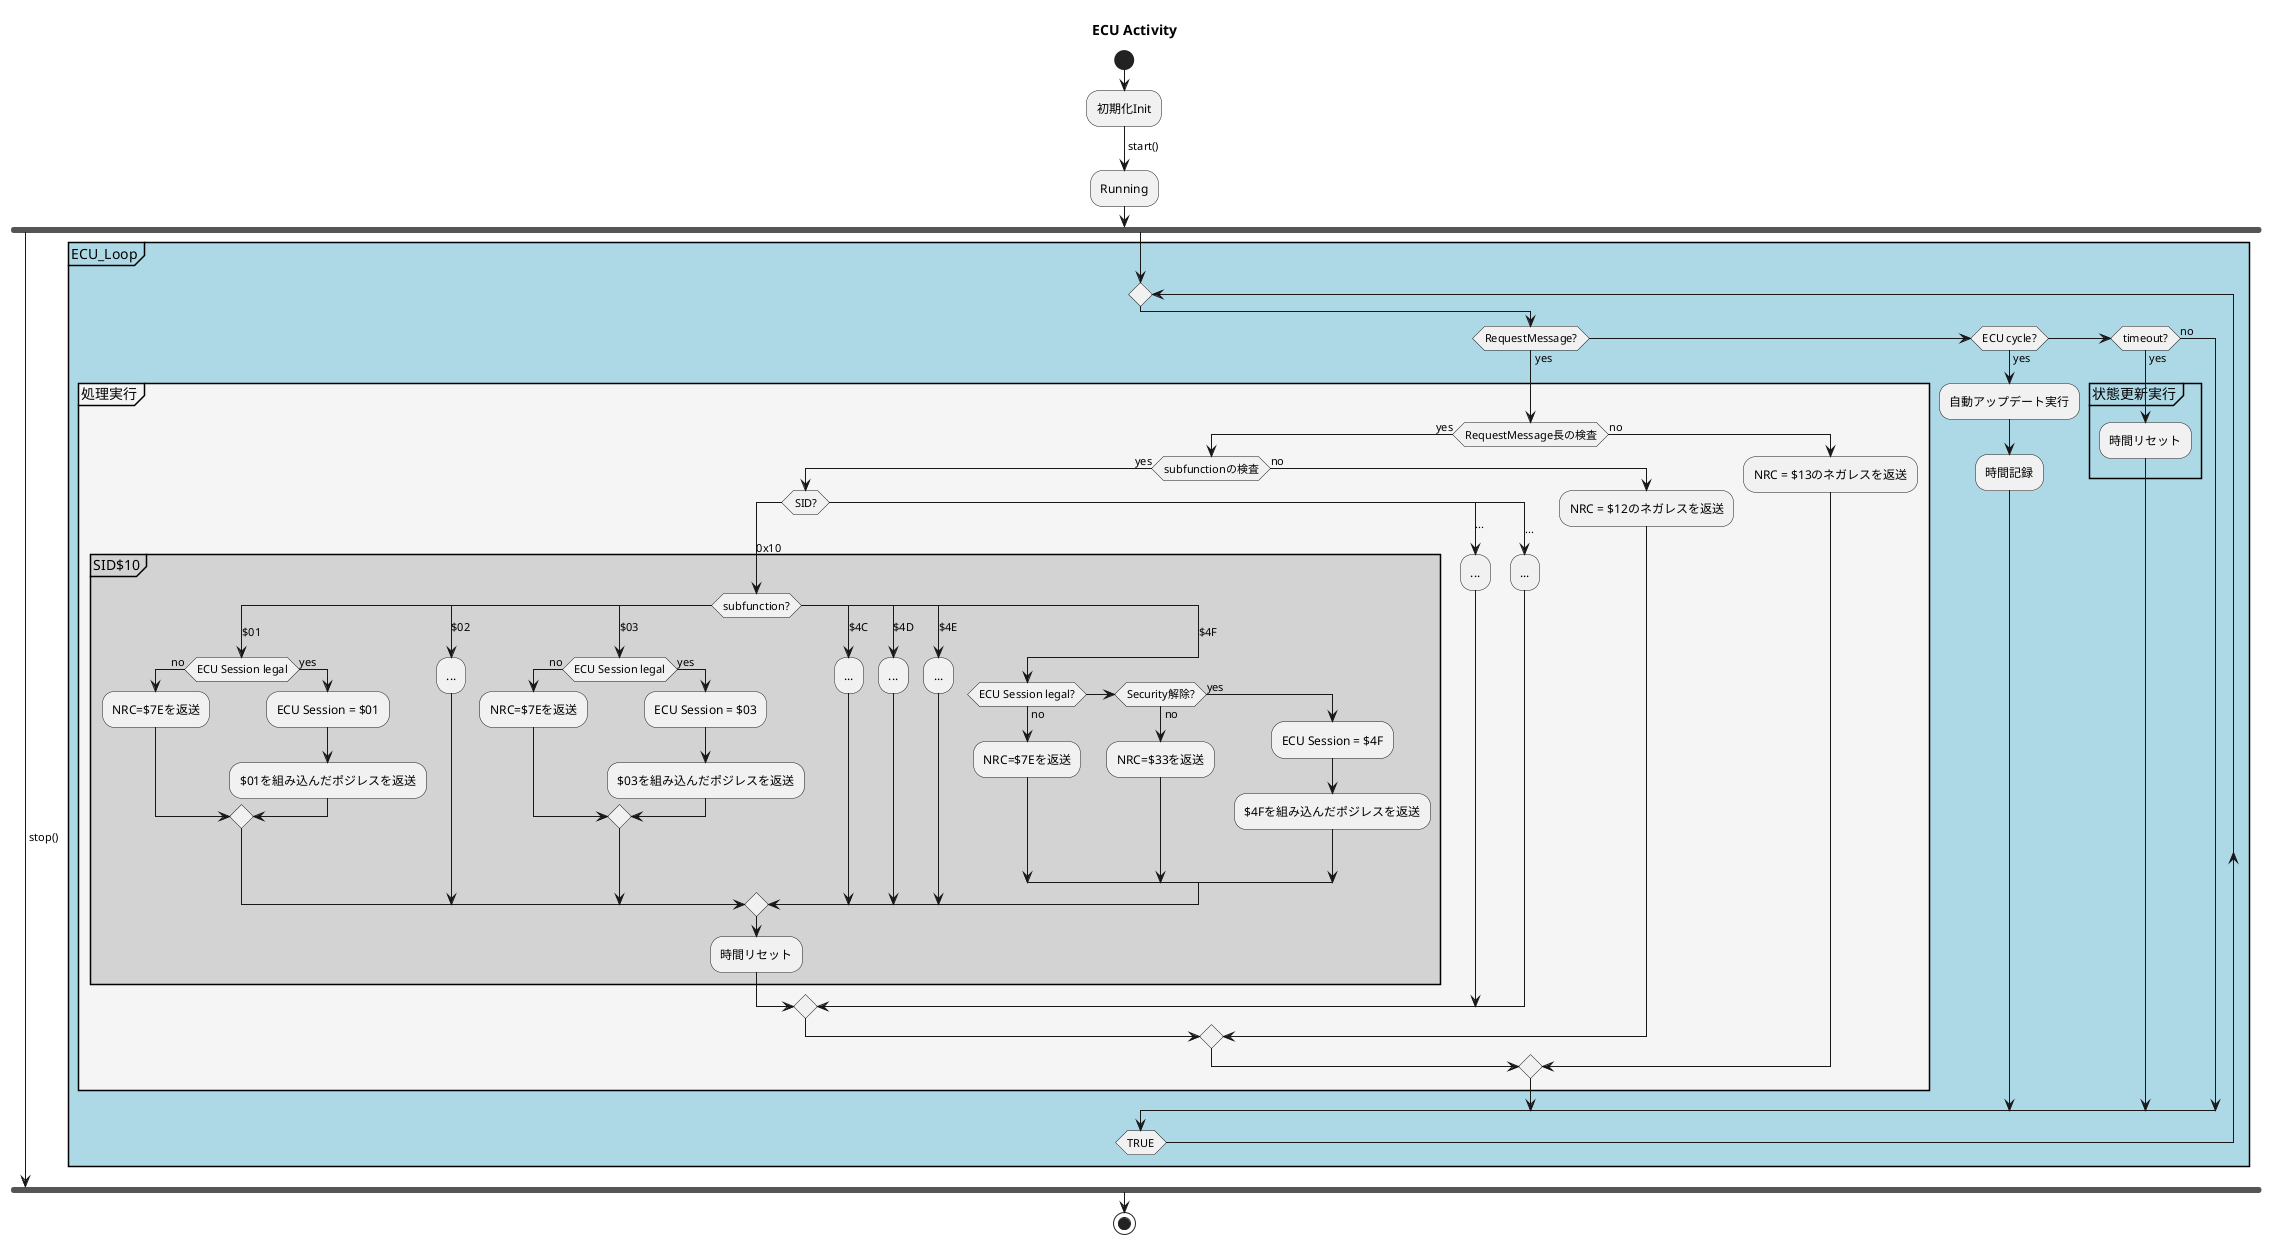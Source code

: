 @startuml ECU_Activity
title ECU Activity

start
:初期化Init; 
->start();
:Running;
fork  
    ->stop();
fork again
    partition ECU_Loop #LightBlue{
    repeat
    if (RequestMessage?) then (yes)

      partition 処理実行 #WhiteSmoke{

        if (RequestMessage長の検査) then (yes) 
            if (subfunctionの検査) then (yes)
                switch (SID?)
                    case(0x10)
                        partition SID$10 #LightGray{
                            switch(subfunction?)
                                case($01)
                                    if(ECU Session legal) then (no)
                                        :NRC=$7Eを返送;
                                    else(yes)
                                        :ECU Session = $01;
                                        :$01を組み込んだポジレスを返送;
                                    endif 
                                case($02)
                                    :...;
                                case($03)
                                    if(ECU Session legal) then (no)
                                        :NRC=$7Eを返送;
                                    else(yes)
                                        :ECU Session = $03;
                                        :$03を組み込んだポジレスを返送;
                                    endif 
                                case($4C)
                                    :...;
                                case($4D)
                                    :...;
                                case($4E)
                                    :...;
                                case($4F)
                                    if(ECU Session legal?) then (no)
                                        :NRC=$7Eを返送;
                                    elseif(Security解除?) then (no)
                                        :NRC=$33を返送;
                                    else(yes)
                                        :ECU Session = $4F;
                                        :$4Fを組み込んだポジレスを返送;
                                    endif 
                            endswitch
                            :時間リセット;
                        }
                    case(...)
                        :...;
                    case(...)
                        :...;
                endswitch
            else(no)
                :NRC = $12のネガレスを返送;
            endif
        else (no)
            :NRC = $13のネガレスを返送;
        endif
      }

    elseif (ECU cycle?) then (yes)

      :自動アップデート実行;

      :時間記録;

    elseif (timeout?) then (yes)

      partition 状態更新実行{

        :時間リセット;

      }

    else (no)

    endif
    repeat while(TRUE)
    }
    kill
end fork
stop
@enduml